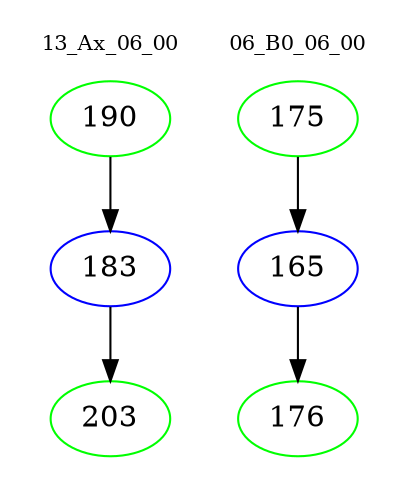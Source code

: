 digraph{
subgraph cluster_0 {
color = white
label = "13_Ax_06_00";
fontsize=10;
T0_190 [label="190", color="green"]
T0_190 -> T0_183 [color="black"]
T0_183 [label="183", color="blue"]
T0_183 -> T0_203 [color="black"]
T0_203 [label="203", color="green"]
}
subgraph cluster_1 {
color = white
label = "06_B0_06_00";
fontsize=10;
T1_175 [label="175", color="green"]
T1_175 -> T1_165 [color="black"]
T1_165 [label="165", color="blue"]
T1_165 -> T1_176 [color="black"]
T1_176 [label="176", color="green"]
}
}
